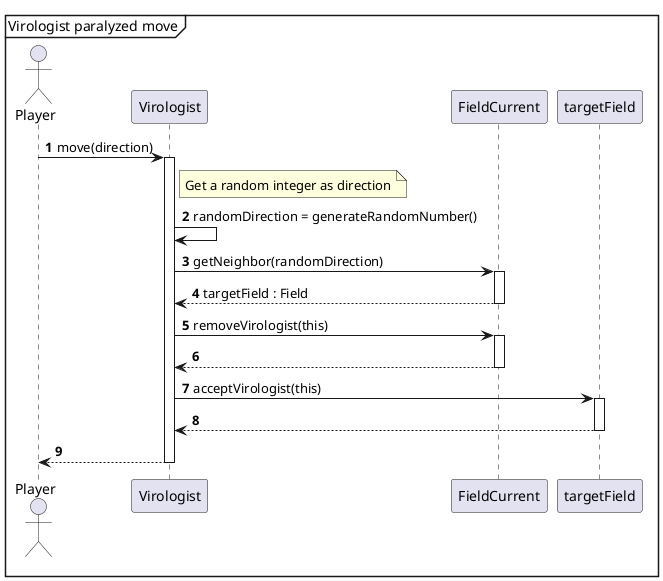 @startuml
'https://plantuml.com/sequence-diagram

autonumber

mainframe Virologist paralyzed move

actor Player

Player -> Virologist: move(direction)
Activate Virologist

note right of Virologist
Get a random integer as direction
end note
Virologist -> Virologist: randomDirection = generateRandomNumber()

Virologist -> FieldCurrent: getNeighbor(randomDirection)
Activate FieldCurrent
FieldCurrent --> Virologist: targetField : Field
Deactivate FieldCurrent

Virologist -> FieldCurrent: removeVirologist(this)
Activate FieldCurrent
FieldCurrent --> Virologist:
Deactivate FieldCurrent

Virologist -> targetField: acceptVirologist(this)
Activate targetField
targetField --> Virologist:
Deactivate targetField
Virologist --> Player:

Deactivate Virologist
@enduml